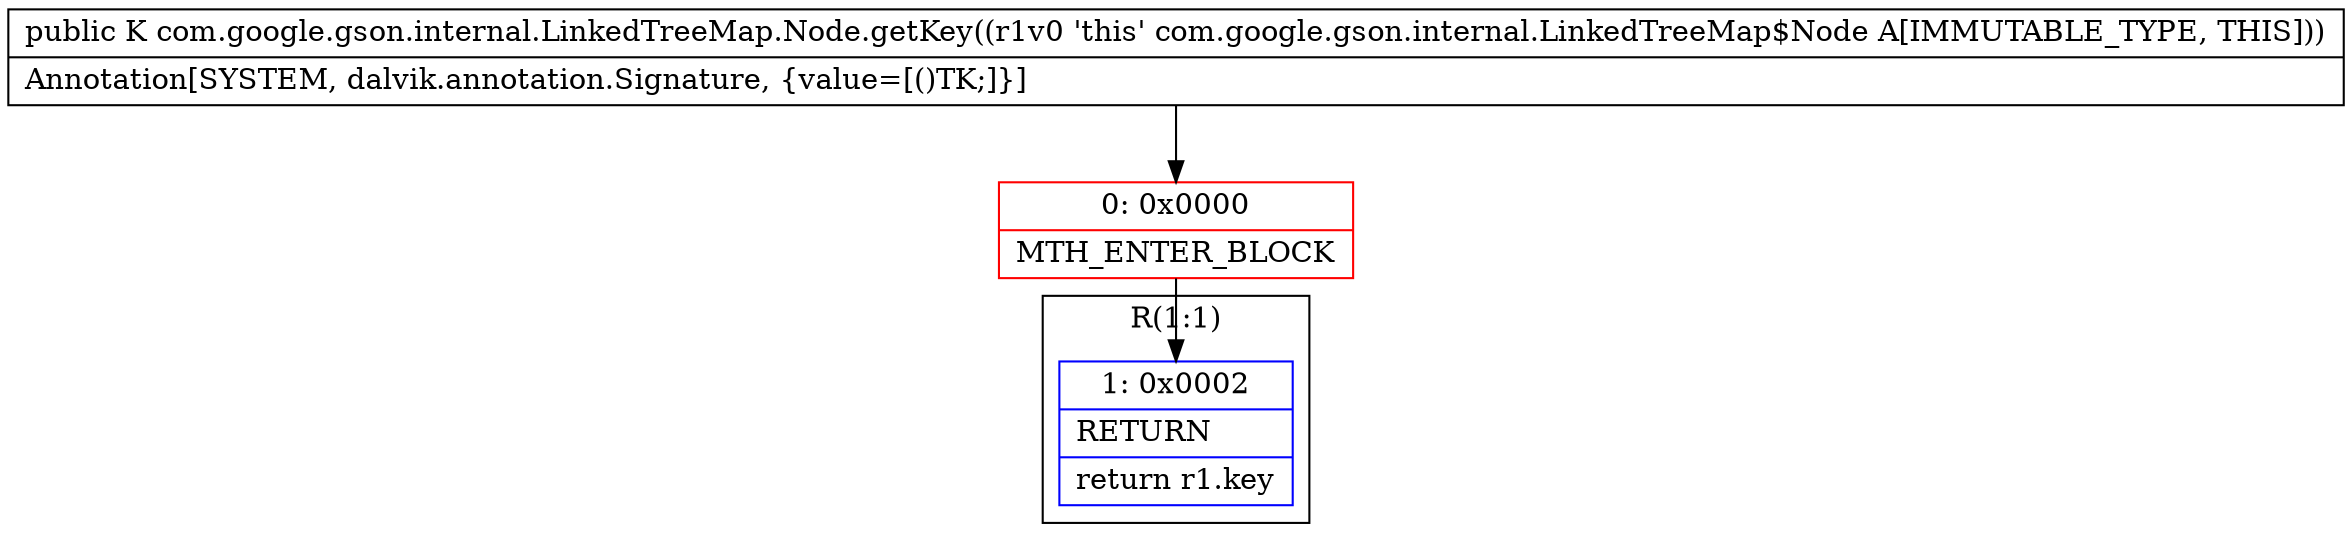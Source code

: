 digraph "CFG forcom.google.gson.internal.LinkedTreeMap.Node.getKey()Ljava\/lang\/Object;" {
subgraph cluster_Region_2010553047 {
label = "R(1:1)";
node [shape=record,color=blue];
Node_1 [shape=record,label="{1\:\ 0x0002|RETURN\l|return r1.key\l}"];
}
Node_0 [shape=record,color=red,label="{0\:\ 0x0000|MTH_ENTER_BLOCK\l}"];
MethodNode[shape=record,label="{public K com.google.gson.internal.LinkedTreeMap.Node.getKey((r1v0 'this' com.google.gson.internal.LinkedTreeMap$Node A[IMMUTABLE_TYPE, THIS]))  | Annotation[SYSTEM, dalvik.annotation.Signature, \{value=[()TK;]\}]\l}"];
MethodNode -> Node_0;
Node_0 -> Node_1;
}

